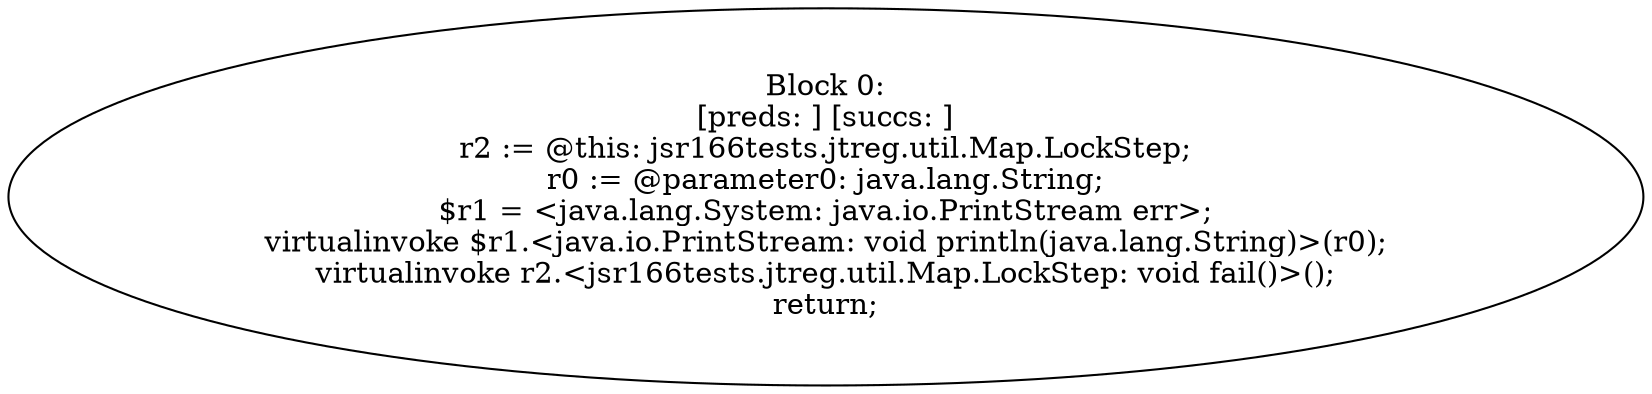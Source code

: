 digraph "unitGraph" {
    "Block 0:
[preds: ] [succs: ]
r2 := @this: jsr166tests.jtreg.util.Map.LockStep;
r0 := @parameter0: java.lang.String;
$r1 = <java.lang.System: java.io.PrintStream err>;
virtualinvoke $r1.<java.io.PrintStream: void println(java.lang.String)>(r0);
virtualinvoke r2.<jsr166tests.jtreg.util.Map.LockStep: void fail()>();
return;
"
}
